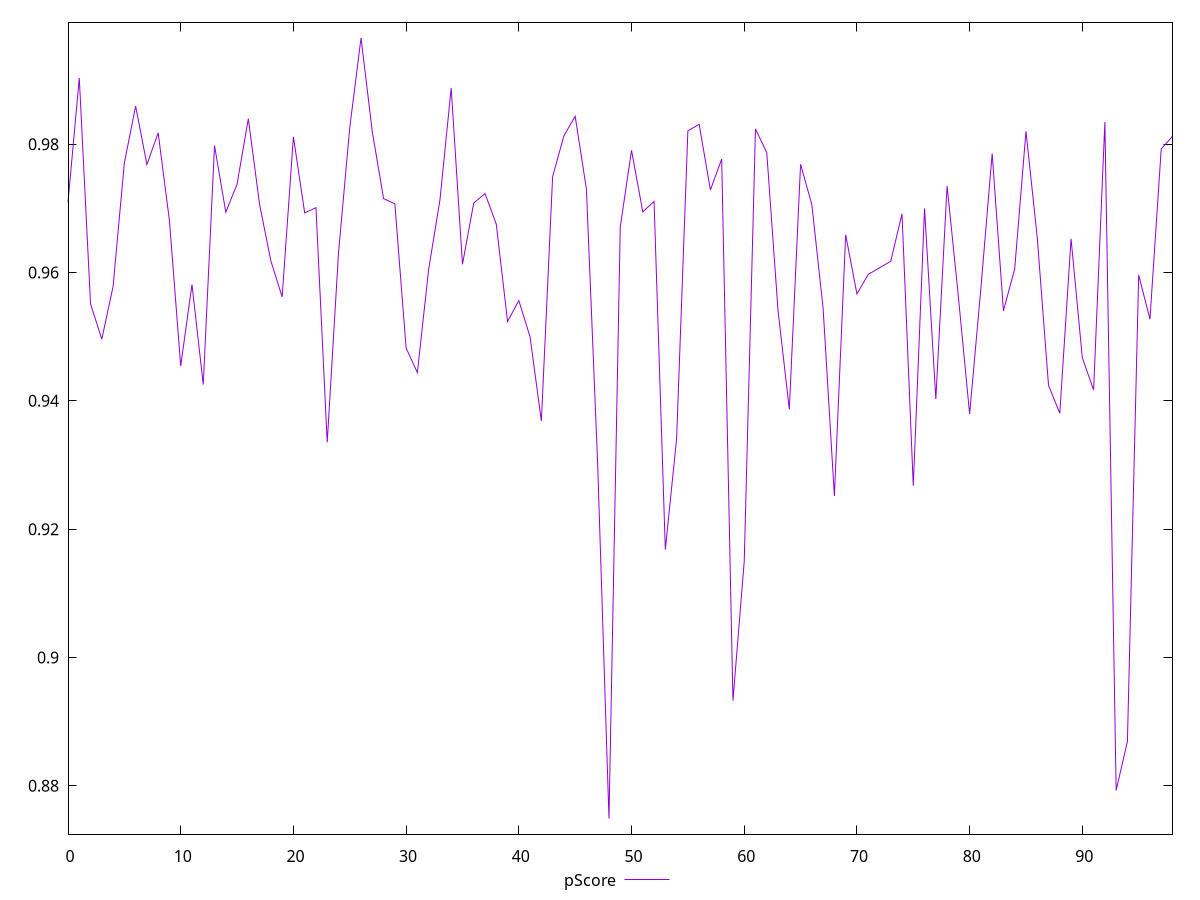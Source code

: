 reset

$pScore <<EOF
0 0.9709601290738021
1 0.9903491697805947
2 0.9551262057916559
3 0.9496173311544005
4 0.957839641362622
5 0.9770924306784052
6 0.985959833520901
7 0.9768491702298487
8 0.9817821909094079
9 0.968096214860382
10 0.94544001388153
11 0.9581396656470849
12 0.9425474914976515
13 0.9797931535331585
14 0.9694214651095727
15 0.9737636238758258
16 0.9839933042348232
17 0.9706106894446599
18 0.9618247467947207
19 0.9561971410092114
20 0.9811763690902815
21 0.9693049948567143
22 0.9701226441315592
23 0.933530635139789
24 0.963028586457335
25 0.9826367207054307
26 0.9965889518668853
27 0.9819538772657367
28 0.9715295590656549
29 0.970723106349382
30 0.9482373283396677
31 0.9444060720451486
32 0.9605176008622829
33 0.971307389751596
34 0.9887716849790709
35 0.9612941982638237
36 0.9708559224769864
37 0.9723280701257965
38 0.9675645385045217
39 0.9523692014173786
40 0.9556374144997501
41 0.9499620569634415
42 0.9368489876429407
43 0.9749663100294856
44 0.9813191470723464
45 0.9843819811966064
46 0.9729963582793912
47 0.9299471748629018
48 0.8748826585073285
49 0.9670948999924502
50 0.9790589431438217
51 0.9694736147136862
52 0.9710928014929452
53 0.9168076183755691
54 0.9340936920045582
55 0.9820963466824246
56 0.9831254673498473
57 0.9728869280592334
58 0.9777003603295933
59 0.8932754669583619
60 0.914948302301493
61 0.9823983339847189
62 0.9787076145420787
63 0.9540692574829037
64 0.9386831942279734
65 0.9768804520254961
66 0.970588842329913
67 0.954429802624436
68 0.9251614916547731
69 0.9658977206928592
70 0.9566665479954259
71 0.9597212193355292
72 0.960741482259647
73 0.9617660795667922
74 0.9691631289973155
75 0.9267636422073471
76 0.9700033470694605
77 0.9402884929281845
78 0.9735137557614024
79 0.9562619490999197
80 0.9379474115947506
81 0.9575783729810957
82 0.9785518856516238
83 0.9540479434342182
84 0.9606000385066497
85 0.9820418127974163
86 0.9654517809093328
87 0.9424279967805127
88 0.9380654163230978
89 0.965268116336744
90 0.9467140533982865
91 0.9417094946297293
92 0.9834863126669386
93 0.8792632650542758
94 0.8869094285948412
95 0.9596314079639507
96 0.9527345458909835
97 0.9792889816434291
98 0.98124686975696
EOF

set key outside below
set xrange [0:98]
set yrange [0.8724485326401373:0.9990230777340765]
set trange [0.8724485326401373:0.9990230777340765]
set terminal svg size 640, 500 enhanced background rgb 'white'
set output "reports/report_00027_2021-02-24T12-40-31.850Z/first-contentful-paint/samples/card/pScore/values.svg"

plot $pScore title "pScore" with line

reset
